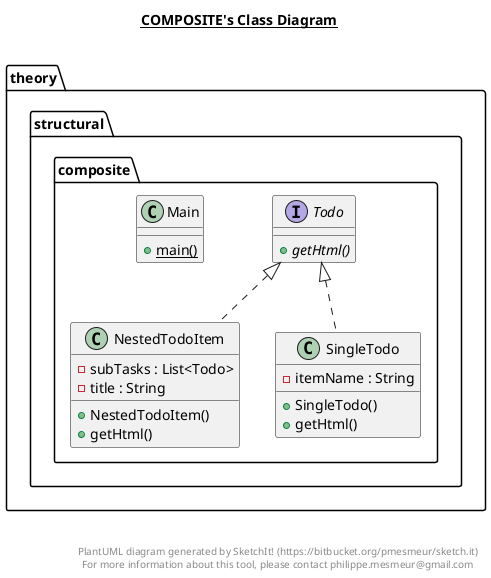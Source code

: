 @startuml

title __COMPOSITE's Class Diagram__\n

  namespace theory.structural.composite {
    class theory.structural.composite.Main {
        {static} + main()
    }
  }
  

  namespace theory.structural.composite {
    class theory.structural.composite.NestedTodoItem {
        - subTasks : List<Todo>
        - title : String
        + NestedTodoItem()
        + getHtml()
    }
  }
  

  namespace theory.structural.composite {
    class theory.structural.composite.SingleTodo {
        - itemName : String
        + SingleTodo()
        + getHtml()
    }
  }
  

  namespace theory.structural.composite {
    interface theory.structural.composite.Todo {
        {abstract} + getHtml()
    }
  }
  

  theory.structural.composite.NestedTodoItem .up.|> theory.structural.composite.Todo
  theory.structural.composite.SingleTodo .up.|> theory.structural.composite.Todo


right footer


PlantUML diagram generated by SketchIt! (https://bitbucket.org/pmesmeur/sketch.it)
For more information about this tool, please contact philippe.mesmeur@gmail.com
endfooter

@enduml
